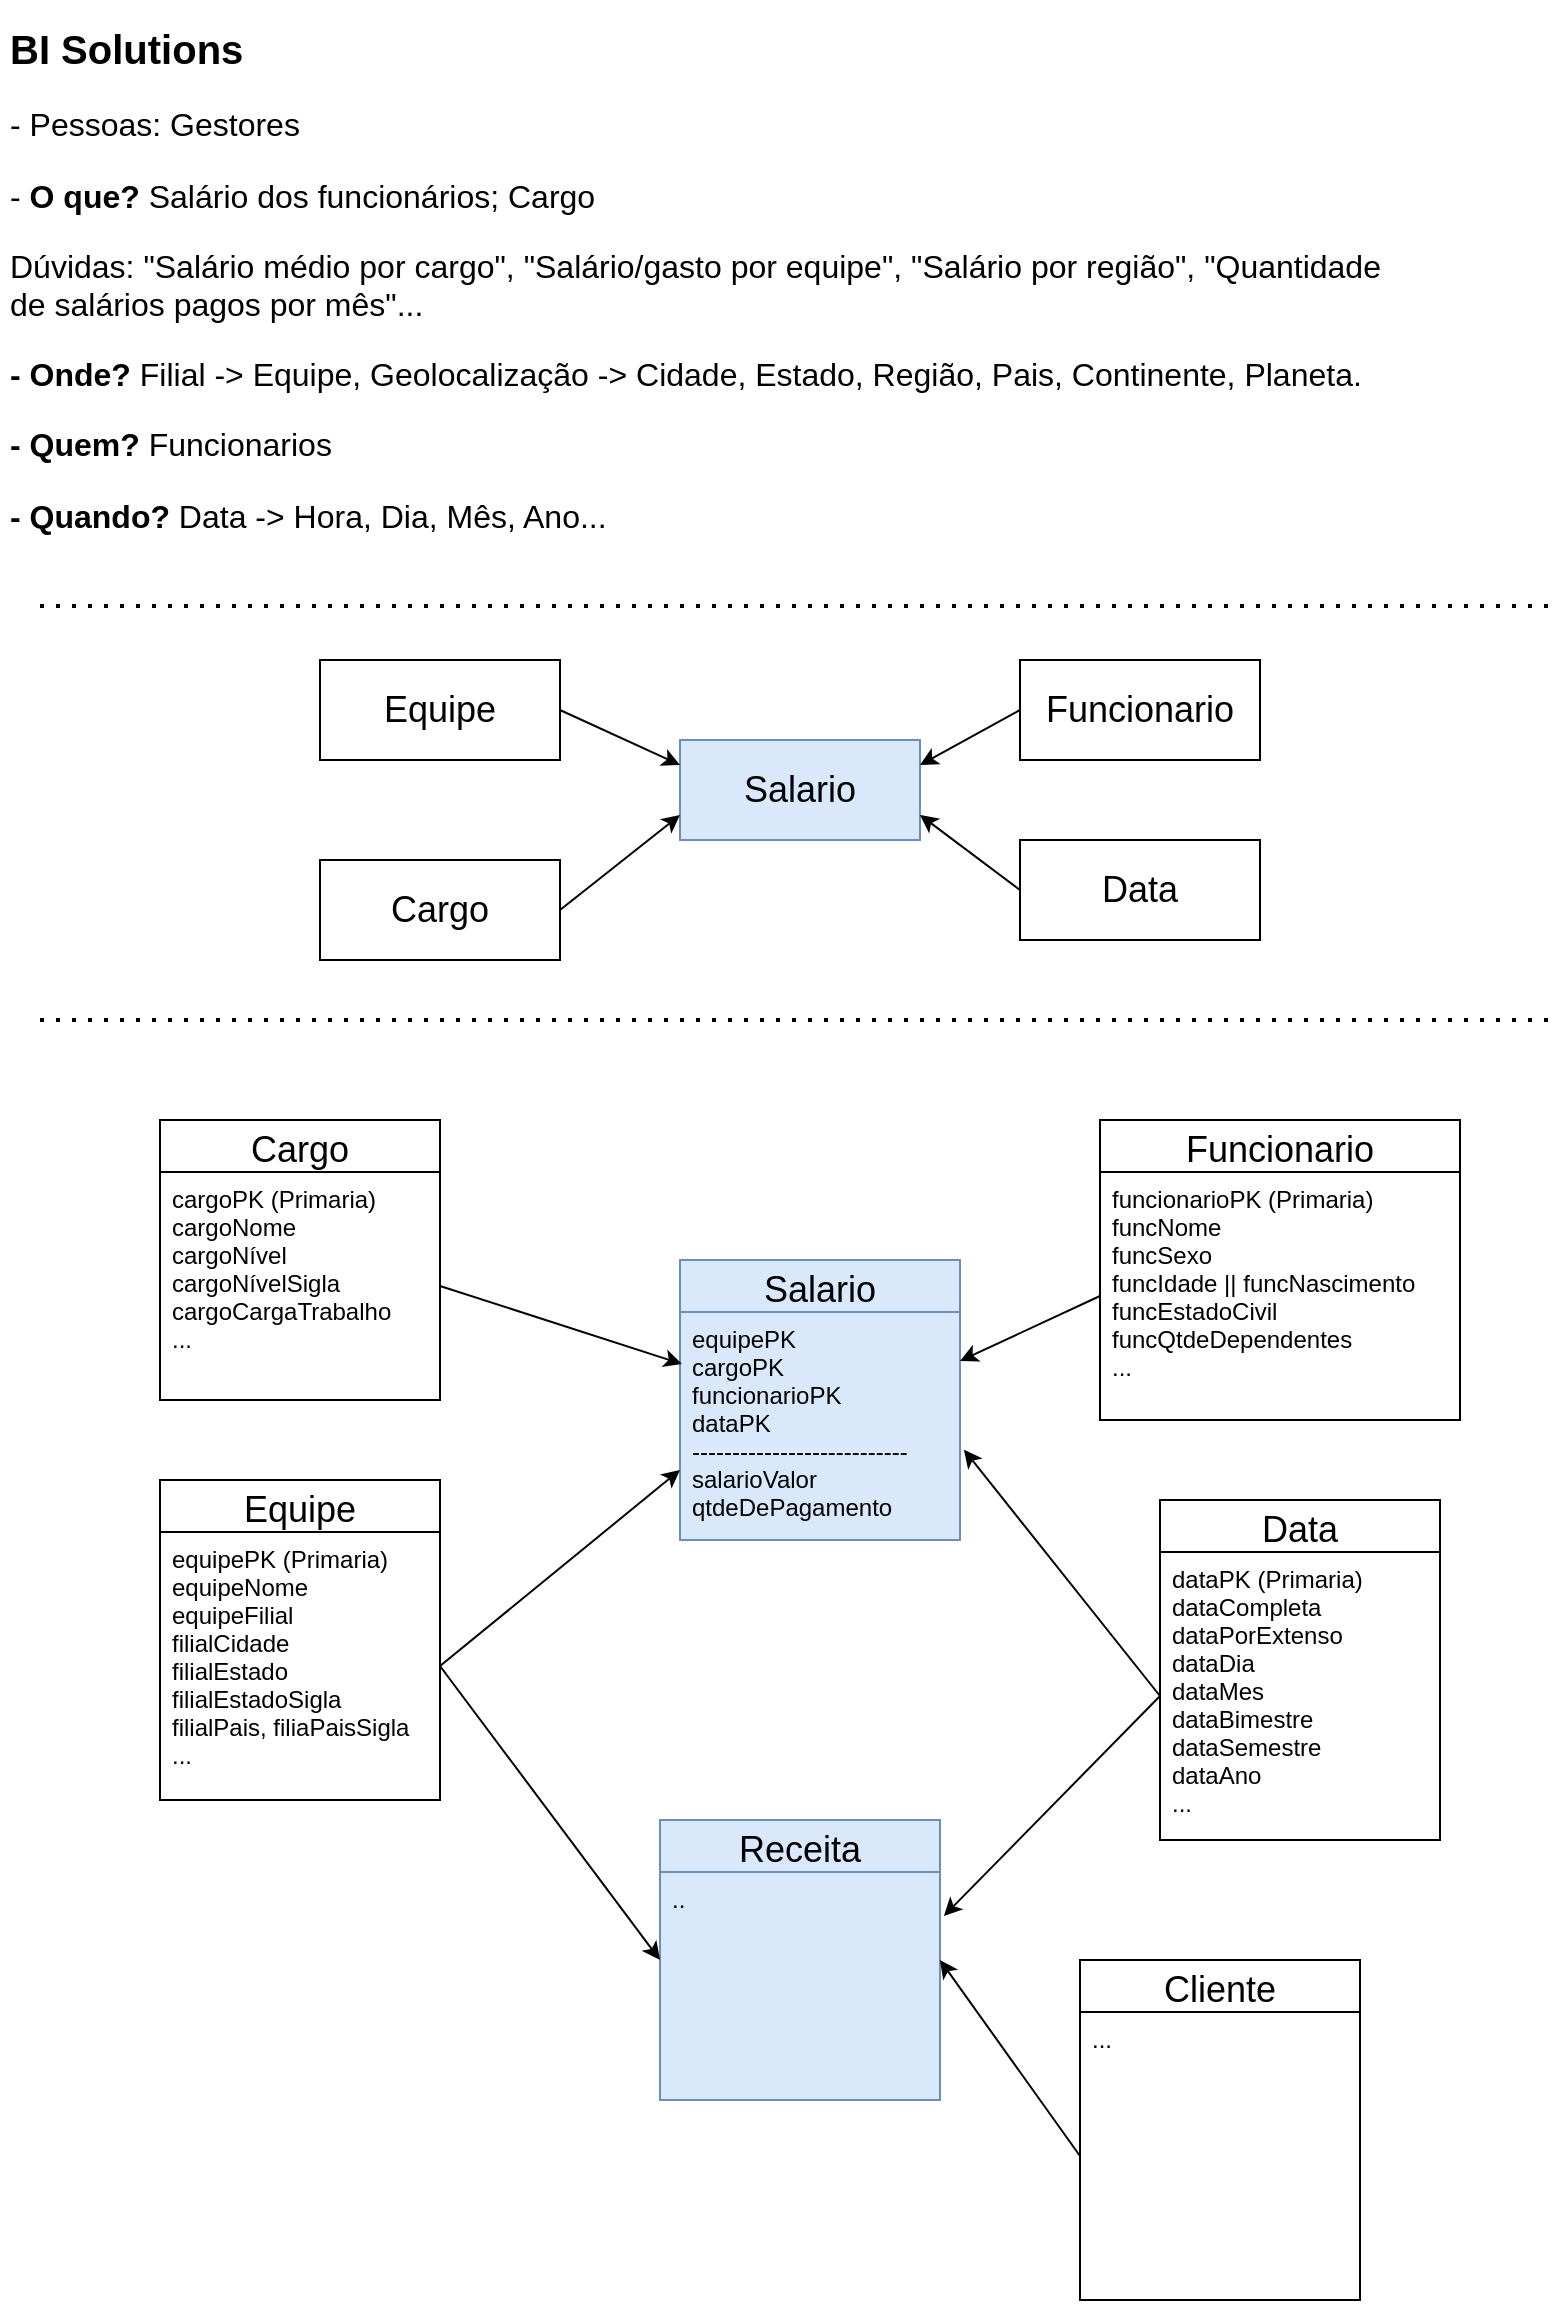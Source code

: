 <mxfile version="13.8.5" type="device"><diagram id="bGtxhJf_JE96VvN0_59v" name="Page-1"><mxGraphModel dx="1381" dy="767" grid="1" gridSize="10" guides="1" tooltips="1" connect="1" arrows="1" fold="1" page="1" pageScale="1" pageWidth="850" pageHeight="1100" math="0" shadow="0"><root><mxCell id="0"/><mxCell id="1" parent="0"/><mxCell id="xmcM33CtekaAvT3sMezj-1" value="&lt;h1 style=&quot;font-size: 20px&quot;&gt;BI Solutions&lt;br&gt;&lt;/h1&gt;&lt;p style=&quot;font-size: 16px&quot;&gt;&lt;font style=&quot;font-size: 16px&quot;&gt;- Pessoas: Gestores&lt;/font&gt;&lt;/p&gt;&lt;p style=&quot;font-size: 16px&quot;&gt;&lt;font style=&quot;font-size: 16px&quot;&gt;- &lt;b&gt;O que?&lt;/b&gt; Salário dos funcionários; Cargo&lt;br&gt;&lt;/font&gt;&lt;/p&gt;&lt;p style=&quot;font-size: 16px&quot;&gt;&lt;font style=&quot;font-size: 16px&quot;&gt;Dúvidas: &quot;Salário médio por cargo&quot;, &quot;Salário/gasto por equipe&quot;, &quot;Salário por região&quot;, &quot;Quantidade de salários pagos por mês&quot;...&lt;br&gt;&lt;/font&gt;&lt;/p&gt;&lt;p style=&quot;font-size: 16px&quot;&gt;&lt;font style=&quot;font-size: 16px&quot;&gt;&lt;b&gt;- Onde?&lt;/b&gt; Filial -&amp;gt; Equipe, Geolocalização -&amp;gt; Cidade, Estado, Região, Pais, Continente, Planeta.&lt;br&gt;&lt;/font&gt;&lt;/p&gt;&lt;p style=&quot;font-size: 16px&quot;&gt;&lt;font style=&quot;font-size: 16px&quot;&gt;&lt;b&gt;- Quem?&lt;/b&gt; Funcionarios&lt;br&gt;&lt;/font&gt;&lt;/p&gt;&lt;p style=&quot;font-size: 16px&quot;&gt;&lt;font style=&quot;font-size: 16px&quot;&gt;&lt;font style=&quot;font-size: 16px&quot;&gt;&lt;b&gt;- Quando?&lt;/b&gt; Data -&amp;gt; Hora, Dia, Mês, Ano...&lt;/font&gt;&lt;br&gt;&lt;/font&gt;&lt;/p&gt;" style="text;html=1;strokeColor=none;fillColor=none;spacing=5;spacingTop=-20;whiteSpace=wrap;overflow=hidden;rounded=0;" vertex="1" parent="1"><mxGeometry x="20" y="20" width="710" height="280" as="geometry"/></mxCell><mxCell id="xmcM33CtekaAvT3sMezj-2" value="&lt;font style=&quot;font-size: 18px&quot;&gt;Salario&lt;/font&gt;" style="rounded=0;whiteSpace=wrap;html=1;fillColor=#dae8fc;strokeColor=#6c8ebf;" vertex="1" parent="1"><mxGeometry x="360" y="380" width="120" height="50" as="geometry"/></mxCell><mxCell id="xmcM33CtekaAvT3sMezj-9" style="edgeStyle=none;rounded=0;orthogonalLoop=1;jettySize=auto;html=1;exitX=0;exitY=0.5;exitDx=0;exitDy=0;entryX=1;entryY=0.25;entryDx=0;entryDy=0;" edge="1" parent="1" source="xmcM33CtekaAvT3sMezj-3" target="xmcM33CtekaAvT3sMezj-2"><mxGeometry relative="1" as="geometry"/></mxCell><mxCell id="xmcM33CtekaAvT3sMezj-3" value="&lt;font style=&quot;font-size: 18px&quot;&gt;Funcionario&lt;/font&gt;" style="rounded=0;whiteSpace=wrap;html=1;" vertex="1" parent="1"><mxGeometry x="530" y="340" width="120" height="50" as="geometry"/></mxCell><mxCell id="xmcM33CtekaAvT3sMezj-10" style="edgeStyle=none;rounded=0;orthogonalLoop=1;jettySize=auto;html=1;exitX=0;exitY=0.5;exitDx=0;exitDy=0;entryX=1;entryY=0.75;entryDx=0;entryDy=0;" edge="1" parent="1" source="xmcM33CtekaAvT3sMezj-4" target="xmcM33CtekaAvT3sMezj-2"><mxGeometry relative="1" as="geometry"/></mxCell><mxCell id="xmcM33CtekaAvT3sMezj-4" value="&lt;font style=&quot;font-size: 18px&quot;&gt;Data&lt;/font&gt;" style="rounded=0;whiteSpace=wrap;html=1;" vertex="1" parent="1"><mxGeometry x="530" y="430" width="120" height="50" as="geometry"/></mxCell><mxCell id="xmcM33CtekaAvT3sMezj-7" style="rounded=0;orthogonalLoop=1;jettySize=auto;html=1;exitX=1;exitY=0.5;exitDx=0;exitDy=0;entryX=0;entryY=0.25;entryDx=0;entryDy=0;" edge="1" parent="1" source="xmcM33CtekaAvT3sMezj-5" target="xmcM33CtekaAvT3sMezj-2"><mxGeometry relative="1" as="geometry"/></mxCell><mxCell id="xmcM33CtekaAvT3sMezj-5" value="&lt;font style=&quot;font-size: 18px&quot;&gt;Equipe&lt;/font&gt;" style="rounded=0;whiteSpace=wrap;html=1;" vertex="1" parent="1"><mxGeometry x="180" y="340" width="120" height="50" as="geometry"/></mxCell><mxCell id="xmcM33CtekaAvT3sMezj-8" style="edgeStyle=none;rounded=0;orthogonalLoop=1;jettySize=auto;html=1;exitX=1;exitY=0.5;exitDx=0;exitDy=0;entryX=0;entryY=0.75;entryDx=0;entryDy=0;" edge="1" parent="1" source="xmcM33CtekaAvT3sMezj-6" target="xmcM33CtekaAvT3sMezj-2"><mxGeometry relative="1" as="geometry"/></mxCell><mxCell id="xmcM33CtekaAvT3sMezj-6" value="&lt;font style=&quot;font-size: 18px&quot;&gt;Cargo&lt;/font&gt;" style="rounded=0;whiteSpace=wrap;html=1;" vertex="1" parent="1"><mxGeometry x="180" y="440" width="120" height="50" as="geometry"/></mxCell><mxCell id="xmcM33CtekaAvT3sMezj-11" value="Equipe" style="swimlane;fontStyle=0;childLayout=stackLayout;horizontal=1;startSize=26;fillColor=none;horizontalStack=0;resizeParent=1;resizeParentMax=0;resizeLast=0;collapsible=1;marginBottom=0;fontSize=18;" vertex="1" parent="1"><mxGeometry x="100" y="750" width="140" height="160" as="geometry"/></mxCell><mxCell id="xmcM33CtekaAvT3sMezj-12" value="equipePK (Primaria)&#xA;equipeNome&#xA;equipeFilial&#xA;filialCidade&#xA;filialEstado&#xA;filialEstadoSigla&#xA;filialPais, filiaPaisSigla&#xA;..." style="text;strokeColor=none;fillColor=none;align=left;verticalAlign=top;spacingLeft=4;spacingRight=4;overflow=hidden;rotatable=0;points=[[0,0.5],[1,0.5]];portConstraint=eastwest;" vertex="1" parent="xmcM33CtekaAvT3sMezj-11"><mxGeometry y="26" width="140" height="134" as="geometry"/></mxCell><mxCell id="xmcM33CtekaAvT3sMezj-16" value="Funcionario" style="swimlane;fontStyle=0;childLayout=stackLayout;horizontal=1;startSize=26;fillColor=none;horizontalStack=0;resizeParent=1;resizeParentMax=0;resizeLast=0;collapsible=1;marginBottom=0;fontSize=18;" vertex="1" parent="1"><mxGeometry x="570" y="570" width="180" height="150" as="geometry"/></mxCell><mxCell id="xmcM33CtekaAvT3sMezj-17" value="funcionarioPK (Primaria)&#xA;funcNome&#xA;funcSexo&#xA;funcIdade || funcNascimento&#xA;funcEstadoCivil&#xA;funcQtdeDependentes&#xA;..." style="text;strokeColor=none;fillColor=none;align=left;verticalAlign=top;spacingLeft=4;spacingRight=4;overflow=hidden;rotatable=0;points=[[0,0.5],[1,0.5]];portConstraint=eastwest;" vertex="1" parent="xmcM33CtekaAvT3sMezj-16"><mxGeometry y="26" width="180" height="124" as="geometry"/></mxCell><mxCell id="xmcM33CtekaAvT3sMezj-18" value="Cargo" style="swimlane;fontStyle=0;childLayout=stackLayout;horizontal=1;startSize=26;fillColor=none;horizontalStack=0;resizeParent=1;resizeParentMax=0;resizeLast=0;collapsible=1;marginBottom=0;fontSize=18;" vertex="1" parent="1"><mxGeometry x="100" y="570" width="140" height="140" as="geometry"/></mxCell><mxCell id="xmcM33CtekaAvT3sMezj-19" value="cargoPK (Primaria)&#xA;cargoNome&#xA;cargoNível&#xA;cargoNívelSigla&#xA;cargoCargaTrabalho&#xA;..." style="text;strokeColor=none;fillColor=none;align=left;verticalAlign=top;spacingLeft=4;spacingRight=4;overflow=hidden;rotatable=0;points=[[0,0.5],[1,0.5]];portConstraint=eastwest;" vertex="1" parent="xmcM33CtekaAvT3sMezj-18"><mxGeometry y="26" width="140" height="114" as="geometry"/></mxCell><mxCell id="xmcM33CtekaAvT3sMezj-20" value="Data" style="swimlane;fontStyle=0;childLayout=stackLayout;horizontal=1;startSize=26;fillColor=none;horizontalStack=0;resizeParent=1;resizeParentMax=0;resizeLast=0;collapsible=1;marginBottom=0;fontSize=18;" vertex="1" parent="1"><mxGeometry x="600" y="760" width="140" height="170" as="geometry"/></mxCell><mxCell id="xmcM33CtekaAvT3sMezj-21" value="dataPK (Primaria)&#xA;dataCompleta&#xA;dataPorExtenso&#xA;dataDia&#xA;dataMes&#xA;dataBimestre&#xA;dataSemestre&#xA;dataAno&#xA;..." style="text;strokeColor=none;fillColor=none;align=left;verticalAlign=top;spacingLeft=4;spacingRight=4;overflow=hidden;rotatable=0;points=[[0,0.5],[1,0.5]];portConstraint=eastwest;" vertex="1" parent="xmcM33CtekaAvT3sMezj-20"><mxGeometry y="26" width="140" height="144" as="geometry"/></mxCell><mxCell id="xmcM33CtekaAvT3sMezj-25" value="Salario" style="swimlane;fontStyle=0;childLayout=stackLayout;horizontal=1;startSize=26;fillColor=#dae8fc;horizontalStack=0;resizeParent=1;resizeParentMax=0;resizeLast=0;collapsible=1;marginBottom=0;fontSize=18;strokeColor=#6c8ebf;" vertex="1" parent="1"><mxGeometry x="360" y="640" width="140" height="140" as="geometry"/></mxCell><mxCell id="xmcM33CtekaAvT3sMezj-26" value="equipePK&#xA;cargoPK&#xA;funcionarioPK&#xA;dataPK&#xA;---------------------------&#xA;salarioValor&#xA;qtdeDePagamento&#xA;" style="text;strokeColor=#6c8ebf;fillColor=#dae8fc;align=left;verticalAlign=top;spacingLeft=4;spacingRight=4;overflow=hidden;rotatable=0;points=[[0,0.5],[1,0.5]];portConstraint=eastwest;" vertex="1" parent="xmcM33CtekaAvT3sMezj-25"><mxGeometry y="26" width="140" height="114" as="geometry"/></mxCell><mxCell id="xmcM33CtekaAvT3sMezj-27" style="edgeStyle=none;rounded=0;orthogonalLoop=1;jettySize=auto;html=1;exitX=1;exitY=0.5;exitDx=0;exitDy=0;entryX=0;entryY=0.75;entryDx=0;entryDy=0;fontSize=18;" edge="1" parent="1" source="xmcM33CtekaAvT3sMezj-12" target="xmcM33CtekaAvT3sMezj-25"><mxGeometry relative="1" as="geometry"/></mxCell><mxCell id="xmcM33CtekaAvT3sMezj-28" style="edgeStyle=none;rounded=0;orthogonalLoop=1;jettySize=auto;html=1;exitX=1;exitY=0.5;exitDx=0;exitDy=0;entryX=0.007;entryY=0.228;entryDx=0;entryDy=0;entryPerimeter=0;fontSize=18;" edge="1" parent="1" source="xmcM33CtekaAvT3sMezj-19" target="xmcM33CtekaAvT3sMezj-26"><mxGeometry relative="1" as="geometry"/></mxCell><mxCell id="xmcM33CtekaAvT3sMezj-29" style="edgeStyle=none;rounded=0;orthogonalLoop=1;jettySize=auto;html=1;exitX=0;exitY=0.5;exitDx=0;exitDy=0;fontSize=18;" edge="1" parent="1" source="xmcM33CtekaAvT3sMezj-17" target="xmcM33CtekaAvT3sMezj-26"><mxGeometry relative="1" as="geometry"/></mxCell><mxCell id="xmcM33CtekaAvT3sMezj-30" style="edgeStyle=none;rounded=0;orthogonalLoop=1;jettySize=auto;html=1;exitX=0;exitY=0.5;exitDx=0;exitDy=0;entryX=1.014;entryY=0.604;entryDx=0;entryDy=0;entryPerimeter=0;fontSize=18;" edge="1" parent="1" source="xmcM33CtekaAvT3sMezj-21" target="xmcM33CtekaAvT3sMezj-26"><mxGeometry relative="1" as="geometry"/></mxCell><mxCell id="xmcM33CtekaAvT3sMezj-31" value="Receita" style="swimlane;fontStyle=0;childLayout=stackLayout;horizontal=1;startSize=26;fillColor=#dae8fc;horizontalStack=0;resizeParent=1;resizeParentMax=0;resizeLast=0;collapsible=1;marginBottom=0;fontSize=18;strokeColor=#6c8ebf;" vertex="1" parent="1"><mxGeometry x="350" y="920" width="140" height="140" as="geometry"/></mxCell><mxCell id="xmcM33CtekaAvT3sMezj-32" value=".." style="text;strokeColor=#6c8ebf;fillColor=#dae8fc;align=left;verticalAlign=top;spacingLeft=4;spacingRight=4;overflow=hidden;rotatable=0;points=[[0,0.5],[1,0.5]];portConstraint=eastwest;" vertex="1" parent="xmcM33CtekaAvT3sMezj-31"><mxGeometry y="26" width="140" height="114" as="geometry"/></mxCell><mxCell id="xmcM33CtekaAvT3sMezj-33" value="Cliente" style="swimlane;fontStyle=0;childLayout=stackLayout;horizontal=1;startSize=26;fillColor=none;horizontalStack=0;resizeParent=1;resizeParentMax=0;resizeLast=0;collapsible=1;marginBottom=0;fontSize=18;" vertex="1" parent="1"><mxGeometry x="560" y="990" width="140" height="170" as="geometry"/></mxCell><mxCell id="xmcM33CtekaAvT3sMezj-34" value="..." style="text;strokeColor=none;fillColor=none;align=left;verticalAlign=top;spacingLeft=4;spacingRight=4;overflow=hidden;rotatable=0;points=[[0,0.5],[1,0.5]];portConstraint=eastwest;" vertex="1" parent="xmcM33CtekaAvT3sMezj-33"><mxGeometry y="26" width="140" height="144" as="geometry"/></mxCell><mxCell id="xmcM33CtekaAvT3sMezj-35" style="edgeStyle=none;rounded=0;orthogonalLoop=1;jettySize=auto;html=1;exitX=1;exitY=0.5;exitDx=0;exitDy=0;entryX=0;entryY=0.5;entryDx=0;entryDy=0;fontSize=18;" edge="1" parent="1" source="xmcM33CtekaAvT3sMezj-12" target="xmcM33CtekaAvT3sMezj-31"><mxGeometry relative="1" as="geometry"/></mxCell><mxCell id="xmcM33CtekaAvT3sMezj-36" style="edgeStyle=none;rounded=0;orthogonalLoop=1;jettySize=auto;html=1;exitX=0;exitY=0.5;exitDx=0;exitDy=0;entryX=1;entryY=0.5;entryDx=0;entryDy=0;fontSize=18;" edge="1" parent="1" source="xmcM33CtekaAvT3sMezj-34" target="xmcM33CtekaAvT3sMezj-31"><mxGeometry relative="1" as="geometry"/></mxCell><mxCell id="xmcM33CtekaAvT3sMezj-37" style="edgeStyle=none;rounded=0;orthogonalLoop=1;jettySize=auto;html=1;exitX=0;exitY=0.5;exitDx=0;exitDy=0;fontSize=18;entryX=1.014;entryY=0.193;entryDx=0;entryDy=0;entryPerimeter=0;" edge="1" parent="1" source="xmcM33CtekaAvT3sMezj-21" target="xmcM33CtekaAvT3sMezj-32"><mxGeometry relative="1" as="geometry"><mxPoint x="470" y="980" as="targetPoint"/></mxGeometry></mxCell><mxCell id="xmcM33CtekaAvT3sMezj-38" value="" style="endArrow=none;dashed=1;html=1;dashPattern=1 3;strokeWidth=2;fontSize=18;" edge="1" parent="1"><mxGeometry width="50" height="50" relative="1" as="geometry"><mxPoint x="40" y="520" as="sourcePoint"/><mxPoint x="800" y="520" as="targetPoint"/></mxGeometry></mxCell><mxCell id="xmcM33CtekaAvT3sMezj-39" value="" style="endArrow=none;dashed=1;html=1;dashPattern=1 3;strokeWidth=2;fontSize=18;" edge="1" parent="1"><mxGeometry width="50" height="50" relative="1" as="geometry"><mxPoint x="40" y="313" as="sourcePoint"/><mxPoint x="800" y="313" as="targetPoint"/></mxGeometry></mxCell></root></mxGraphModel></diagram></mxfile>